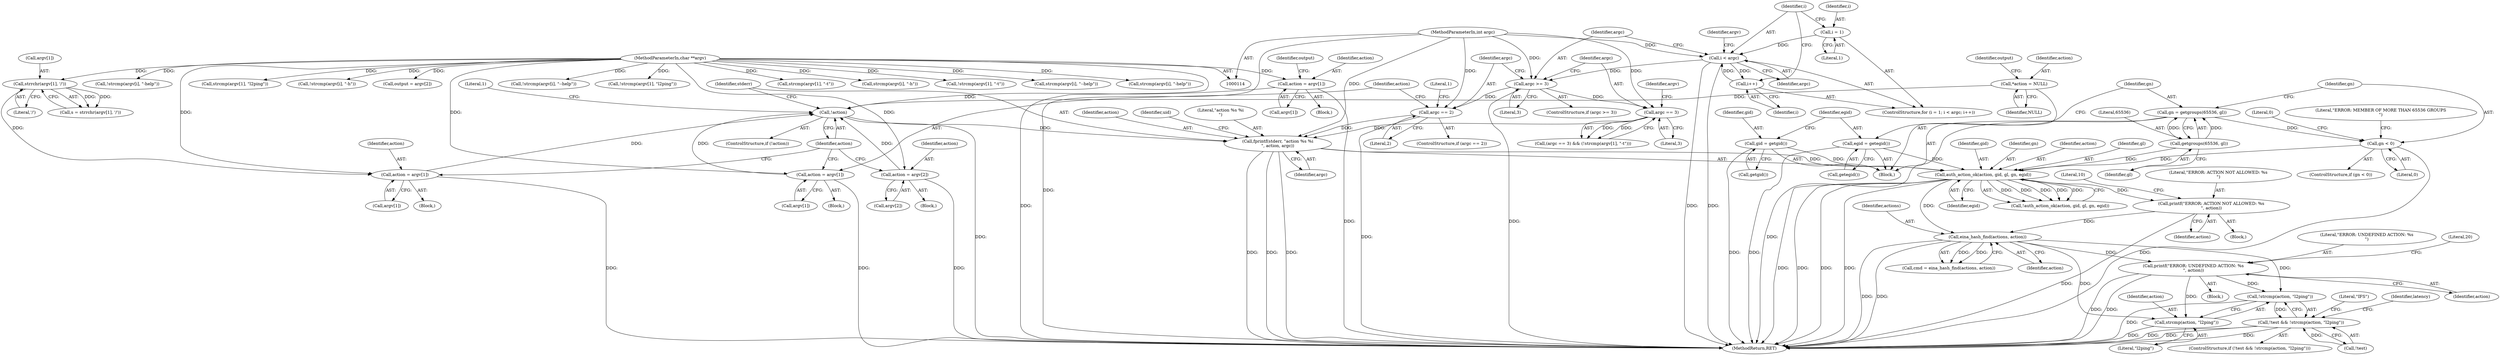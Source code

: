 digraph "0_enlightment_666df815cd86a50343859bce36c5cf968c5f38b0@pointer" {
"1000360" [label="(Call,printf(\"ERROR: UNDEFINED ACTION: %s\n\", action))"];
"1000353" [label="(Call,eina_hash_find(actions, action))"];
"1000346" [label="(Call,printf(\"ERROR: ACTION NOT ALLOWED: %s\n\", action))"];
"1000339" [label="(Call,auth_action_ok(action, gid, gl, gn, egid))"];
"1000288" [label="(Call,fprintf(stderr, \"action %s %i\n\", action, argc))"];
"1000284" [label="(Call,!action)"];
"1000125" [label="(Call,*action = NULL)"];
"1000274" [label="(Call,action = argv[1])"];
"1000116" [label="(MethodParameterIn,char **argv)"];
"1000263" [label="(Call,action = argv[1])"];
"1000226" [label="(Call,strrchr(argv[1], '/'))"];
"1000211" [label="(Call,action = argv[1])"];
"1000197" [label="(Call,action = argv[2])"];
"1000184" [label="(Call,argc == 3)"];
"1000178" [label="(Call,argc >= 3)"];
"1000145" [label="(Call,i < argc)"];
"1000148" [label="(Call,i++)"];
"1000142" [label="(Call,i = 1)"];
"1000115" [label="(MethodParameterIn,int argc)"];
"1000270" [label="(Call,argc == 2)"];
"1000296" [label="(Call,gid = getgid())"];
"1000304" [label="(Call,getgroups(65536, gl))"];
"1000308" [label="(Call,gn < 0)"];
"1000302" [label="(Call,gn = getgroups(65536, gl))"];
"1000299" [label="(Call,egid = getegid())"];
"1000369" [label="(Call,!strcmp(action, \"l2ping\"))"];
"1000366" [label="(Call,!test && !strcmp(action, \"l2ping\"))"];
"1000370" [label="(Call,strcmp(action, \"l2ping\"))"];
"1000354" [label="(Identifier,actions)"];
"1000296" [label="(Call,gid = getgid())"];
"1000180" [label="(Literal,3)"];
"1000272" [label="(Literal,2)"];
"1000142" [label="(Call,i = 1)"];
"1000282" [label="(Literal,1)"];
"1000153" [label="(Call,!strcmp(argv[i], \"-h\"))"];
"1000300" [label="(Identifier,egid)"];
"1000177" [label="(ControlStructure,if (argc >= 3))"];
"1000216" [label="(Call,output = argv[2])"];
"1000351" [label="(Call,cmd = eina_hash_find(actions, action))"];
"1000370" [label="(Call,strcmp(action, \"l2ping\"))"];
"1000198" [label="(Identifier,action)"];
"1000297" [label="(Identifier,gid)"];
"1000394" [label="(Literal,\"IFS\")"];
"1000340" [label="(Identifier,action)"];
"1000145" [label="(Call,i < argc)"];
"1000342" [label="(Identifier,gl)"];
"1000276" [label="(Call,argv[1])"];
"1000364" [label="(Literal,20)"];
"1000193" [label="(Block,)"];
"1000345" [label="(Block,)"];
"1000212" [label="(Identifier,action)"];
"1000217" [label="(Identifier,output)"];
"1000166" [label="(Call,!strcmp(argv[i], \"--help\"))"];
"1000302" [label="(Call,gn = getgroups(65536, gl))"];
"1000213" [label="(Call,argv[1])"];
"1000210" [label="(Block,)"];
"1000350" [label="(Literal,10)"];
"1000226" [label="(Call,strrchr(argv[1], '/'))"];
"1000344" [label="(Identifier,egid)"];
"1000141" [label="(ControlStructure,for (i = 1; i < argc; i++))"];
"1000183" [label="(Call,(argc == 3) && (!strcmp(argv[1], \"-t\")))"];
"1000156" [label="(Identifier,argv)"];
"1000265" [label="(Call,argv[1])"];
"1000346" [label="(Call,printf(\"ERROR: ACTION NOT ALLOWED: %s\n\", action))"];
"1000284" [label="(Call,!action)"];
"1000147" [label="(Identifier,argc)"];
"1000275" [label="(Identifier,action)"];
"1000185" [label="(Identifier,argc)"];
"1000222" [label="(Block,)"];
"1000274" [label="(Call,action = argv[1])"];
"1000366" [label="(Call,!test && !strcmp(action, \"l2ping\"))"];
"1000298" [label="(Call,getgid())"];
"1000305" [label="(Literal,65536)"];
"1000126" [label="(Identifier,action)"];
"1000199" [label="(Call,argv[2])"];
"1000341" [label="(Identifier,gid)"];
"1000263" [label="(Call,action = argv[1])"];
"1000730" [label="(MethodReturn,RET)"];
"1000303" [label="(Identifier,gn)"];
"1000116" [label="(MethodParameterIn,char **argv)"];
"1000204" [label="(Call,!strcmp(argv[1], \"l2ping\"))"];
"1000285" [label="(Identifier,action)"];
"1000269" [label="(ControlStructure,if (argc == 2))"];
"1000188" [label="(Call,strcmp(argv[1], \"-t\"))"];
"1000143" [label="(Identifier,i)"];
"1000365" [label="(ControlStructure,if (!test && !strcmp(action, \"l2ping\")))"];
"1000154" [label="(Call,strcmp(argv[i], \"-h\"))"];
"1000117" [label="(Block,)"];
"1000283" [label="(ControlStructure,if (!action))"];
"1000353" [label="(Call,eina_hash_find(actions, action))"];
"1000270" [label="(Call,argc == 2)"];
"1000308" [label="(Call,gn < 0)"];
"1000347" [label="(Literal,\"ERROR: ACTION NOT ALLOWED: %s\n\")"];
"1000310" [label="(Literal,0)"];
"1000309" [label="(Identifier,gn)"];
"1000287" [label="(Literal,1)"];
"1000211" [label="(Call,action = argv[1])"];
"1000339" [label="(Call,auth_action_ok(action, gid, gl, gn, egid))"];
"1000197" [label="(Call,action = argv[2])"];
"1000149" [label="(Identifier,i)"];
"1000367" [label="(Call,!test)"];
"1000371" [label="(Identifier,action)"];
"1000187" [label="(Call,!strcmp(argv[1], \"-t\"))"];
"1000304" [label="(Call,getgroups(65536, gl))"];
"1000167" [label="(Call,strcmp(argv[i], \"--help\"))"];
"1000360" [label="(Call,printf(\"ERROR: UNDEFINED ACTION: %s\n\", action))"];
"1000127" [label="(Identifier,NULL)"];
"1000307" [label="(ControlStructure,if (gn < 0))"];
"1000148" [label="(Call,i++)"];
"1000289" [label="(Identifier,stderr)"];
"1000146" [label="(Identifier,i)"];
"1000338" [label="(Call,!auth_action_ok(action, gid, gl, gn, egid))"];
"1000299" [label="(Call,egid = getegid())"];
"1000361" [label="(Literal,\"ERROR: UNDEFINED ACTION: %s\n\")"];
"1000291" [label="(Identifier,action)"];
"1000190" [label="(Identifier,argv)"];
"1000372" [label="(Literal,\"l2ping\")"];
"1000144" [label="(Literal,1)"];
"1000369" [label="(Call,!strcmp(action, \"l2ping\"))"];
"1000294" [label="(Identifier,uid)"];
"1000348" [label="(Identifier,action)"];
"1000115" [label="(MethodParameterIn,int argc)"];
"1000273" [label="(Block,)"];
"1000227" [label="(Call,argv[1])"];
"1000186" [label="(Literal,3)"];
"1000319" [label="(Literal,0)"];
"1000161" [label="(Call,strcmp(argv[i], \"-help\"))"];
"1000359" [label="(Block,)"];
"1000301" [label="(Call,getegid())"];
"1000160" [label="(Call,!strcmp(argv[i], \"-help\"))"];
"1000355" [label="(Identifier,action)"];
"1000377" [label="(Identifier,latency)"];
"1000131" [label="(Identifier,output)"];
"1000290" [label="(Literal,\"action %s %i\n\")"];
"1000230" [label="(Literal,'/')"];
"1000313" [label="(Literal,\"ERROR: MEMBER OF MORE THAN 65536 GROUPS\n\")"];
"1000184" [label="(Call,argc == 3)"];
"1000271" [label="(Identifier,argc)"];
"1000292" [label="(Identifier,argc)"];
"1000178" [label="(Call,argc >= 3)"];
"1000125" [label="(Call,*action = NULL)"];
"1000306" [label="(Identifier,gl)"];
"1000288" [label="(Call,fprintf(stderr, \"action %s %i\n\", action, argc))"];
"1000224" [label="(Call,s = strrchr(argv[1], '/'))"];
"1000264" [label="(Identifier,action)"];
"1000343" [label="(Identifier,gn)"];
"1000179" [label="(Identifier,argc)"];
"1000205" [label="(Call,strcmp(argv[1], \"l2ping\"))"];
"1000362" [label="(Identifier,action)"];
"1000360" -> "1000359"  [label="AST: "];
"1000360" -> "1000362"  [label="CFG: "];
"1000361" -> "1000360"  [label="AST: "];
"1000362" -> "1000360"  [label="AST: "];
"1000364" -> "1000360"  [label="CFG: "];
"1000360" -> "1000730"  [label="DDG: "];
"1000360" -> "1000730"  [label="DDG: "];
"1000353" -> "1000360"  [label="DDG: "];
"1000360" -> "1000369"  [label="DDG: "];
"1000360" -> "1000370"  [label="DDG: "];
"1000353" -> "1000351"  [label="AST: "];
"1000353" -> "1000355"  [label="CFG: "];
"1000354" -> "1000353"  [label="AST: "];
"1000355" -> "1000353"  [label="AST: "];
"1000351" -> "1000353"  [label="CFG: "];
"1000353" -> "1000730"  [label="DDG: "];
"1000353" -> "1000730"  [label="DDG: "];
"1000353" -> "1000351"  [label="DDG: "];
"1000353" -> "1000351"  [label="DDG: "];
"1000346" -> "1000353"  [label="DDG: "];
"1000339" -> "1000353"  [label="DDG: "];
"1000353" -> "1000369"  [label="DDG: "];
"1000353" -> "1000370"  [label="DDG: "];
"1000346" -> "1000345"  [label="AST: "];
"1000346" -> "1000348"  [label="CFG: "];
"1000347" -> "1000346"  [label="AST: "];
"1000348" -> "1000346"  [label="AST: "];
"1000350" -> "1000346"  [label="CFG: "];
"1000346" -> "1000730"  [label="DDG: "];
"1000339" -> "1000346"  [label="DDG: "];
"1000339" -> "1000338"  [label="AST: "];
"1000339" -> "1000344"  [label="CFG: "];
"1000340" -> "1000339"  [label="AST: "];
"1000341" -> "1000339"  [label="AST: "];
"1000342" -> "1000339"  [label="AST: "];
"1000343" -> "1000339"  [label="AST: "];
"1000344" -> "1000339"  [label="AST: "];
"1000338" -> "1000339"  [label="CFG: "];
"1000339" -> "1000730"  [label="DDG: "];
"1000339" -> "1000730"  [label="DDG: "];
"1000339" -> "1000730"  [label="DDG: "];
"1000339" -> "1000730"  [label="DDG: "];
"1000339" -> "1000338"  [label="DDG: "];
"1000339" -> "1000338"  [label="DDG: "];
"1000339" -> "1000338"  [label="DDG: "];
"1000339" -> "1000338"  [label="DDG: "];
"1000339" -> "1000338"  [label="DDG: "];
"1000288" -> "1000339"  [label="DDG: "];
"1000296" -> "1000339"  [label="DDG: "];
"1000304" -> "1000339"  [label="DDG: "];
"1000308" -> "1000339"  [label="DDG: "];
"1000299" -> "1000339"  [label="DDG: "];
"1000288" -> "1000117"  [label="AST: "];
"1000288" -> "1000292"  [label="CFG: "];
"1000289" -> "1000288"  [label="AST: "];
"1000290" -> "1000288"  [label="AST: "];
"1000291" -> "1000288"  [label="AST: "];
"1000292" -> "1000288"  [label="AST: "];
"1000294" -> "1000288"  [label="CFG: "];
"1000288" -> "1000730"  [label="DDG: "];
"1000288" -> "1000730"  [label="DDG: "];
"1000288" -> "1000730"  [label="DDG: "];
"1000284" -> "1000288"  [label="DDG: "];
"1000184" -> "1000288"  [label="DDG: "];
"1000270" -> "1000288"  [label="DDG: "];
"1000115" -> "1000288"  [label="DDG: "];
"1000284" -> "1000283"  [label="AST: "];
"1000284" -> "1000285"  [label="CFG: "];
"1000285" -> "1000284"  [label="AST: "];
"1000287" -> "1000284"  [label="CFG: "];
"1000289" -> "1000284"  [label="CFG: "];
"1000284" -> "1000730"  [label="DDG: "];
"1000125" -> "1000284"  [label="DDG: "];
"1000274" -> "1000284"  [label="DDG: "];
"1000263" -> "1000284"  [label="DDG: "];
"1000211" -> "1000284"  [label="DDG: "];
"1000197" -> "1000284"  [label="DDG: "];
"1000125" -> "1000117"  [label="AST: "];
"1000125" -> "1000127"  [label="CFG: "];
"1000126" -> "1000125"  [label="AST: "];
"1000127" -> "1000125"  [label="AST: "];
"1000131" -> "1000125"  [label="CFG: "];
"1000274" -> "1000273"  [label="AST: "];
"1000274" -> "1000276"  [label="CFG: "];
"1000275" -> "1000274"  [label="AST: "];
"1000276" -> "1000274"  [label="AST: "];
"1000285" -> "1000274"  [label="CFG: "];
"1000274" -> "1000730"  [label="DDG: "];
"1000116" -> "1000274"  [label="DDG: "];
"1000116" -> "1000114"  [label="AST: "];
"1000116" -> "1000730"  [label="DDG: "];
"1000116" -> "1000153"  [label="DDG: "];
"1000116" -> "1000154"  [label="DDG: "];
"1000116" -> "1000160"  [label="DDG: "];
"1000116" -> "1000161"  [label="DDG: "];
"1000116" -> "1000166"  [label="DDG: "];
"1000116" -> "1000167"  [label="DDG: "];
"1000116" -> "1000187"  [label="DDG: "];
"1000116" -> "1000188"  [label="DDG: "];
"1000116" -> "1000197"  [label="DDG: "];
"1000116" -> "1000204"  [label="DDG: "];
"1000116" -> "1000205"  [label="DDG: "];
"1000116" -> "1000211"  [label="DDG: "];
"1000116" -> "1000216"  [label="DDG: "];
"1000116" -> "1000226"  [label="DDG: "];
"1000116" -> "1000263"  [label="DDG: "];
"1000263" -> "1000222"  [label="AST: "];
"1000263" -> "1000265"  [label="CFG: "];
"1000264" -> "1000263"  [label="AST: "];
"1000265" -> "1000263"  [label="AST: "];
"1000285" -> "1000263"  [label="CFG: "];
"1000263" -> "1000730"  [label="DDG: "];
"1000226" -> "1000263"  [label="DDG: "];
"1000226" -> "1000224"  [label="AST: "];
"1000226" -> "1000230"  [label="CFG: "];
"1000227" -> "1000226"  [label="AST: "];
"1000230" -> "1000226"  [label="AST: "];
"1000224" -> "1000226"  [label="CFG: "];
"1000226" -> "1000224"  [label="DDG: "];
"1000226" -> "1000224"  [label="DDG: "];
"1000211" -> "1000210"  [label="AST: "];
"1000211" -> "1000213"  [label="CFG: "];
"1000212" -> "1000211"  [label="AST: "];
"1000213" -> "1000211"  [label="AST: "];
"1000217" -> "1000211"  [label="CFG: "];
"1000211" -> "1000730"  [label="DDG: "];
"1000197" -> "1000193"  [label="AST: "];
"1000197" -> "1000199"  [label="CFG: "];
"1000198" -> "1000197"  [label="AST: "];
"1000199" -> "1000197"  [label="AST: "];
"1000285" -> "1000197"  [label="CFG: "];
"1000197" -> "1000730"  [label="DDG: "];
"1000184" -> "1000183"  [label="AST: "];
"1000184" -> "1000186"  [label="CFG: "];
"1000185" -> "1000184"  [label="AST: "];
"1000186" -> "1000184"  [label="AST: "];
"1000190" -> "1000184"  [label="CFG: "];
"1000183" -> "1000184"  [label="CFG: "];
"1000184" -> "1000183"  [label="DDG: "];
"1000184" -> "1000183"  [label="DDG: "];
"1000178" -> "1000184"  [label="DDG: "];
"1000115" -> "1000184"  [label="DDG: "];
"1000178" -> "1000177"  [label="AST: "];
"1000178" -> "1000180"  [label="CFG: "];
"1000179" -> "1000178"  [label="AST: "];
"1000180" -> "1000178"  [label="AST: "];
"1000185" -> "1000178"  [label="CFG: "];
"1000271" -> "1000178"  [label="CFG: "];
"1000178" -> "1000730"  [label="DDG: "];
"1000145" -> "1000178"  [label="DDG: "];
"1000115" -> "1000178"  [label="DDG: "];
"1000178" -> "1000270"  [label="DDG: "];
"1000145" -> "1000141"  [label="AST: "];
"1000145" -> "1000147"  [label="CFG: "];
"1000146" -> "1000145"  [label="AST: "];
"1000147" -> "1000145"  [label="AST: "];
"1000156" -> "1000145"  [label="CFG: "];
"1000179" -> "1000145"  [label="CFG: "];
"1000145" -> "1000730"  [label="DDG: "];
"1000145" -> "1000730"  [label="DDG: "];
"1000148" -> "1000145"  [label="DDG: "];
"1000142" -> "1000145"  [label="DDG: "];
"1000115" -> "1000145"  [label="DDG: "];
"1000145" -> "1000148"  [label="DDG: "];
"1000148" -> "1000141"  [label="AST: "];
"1000148" -> "1000149"  [label="CFG: "];
"1000149" -> "1000148"  [label="AST: "];
"1000146" -> "1000148"  [label="CFG: "];
"1000142" -> "1000141"  [label="AST: "];
"1000142" -> "1000144"  [label="CFG: "];
"1000143" -> "1000142"  [label="AST: "];
"1000144" -> "1000142"  [label="AST: "];
"1000146" -> "1000142"  [label="CFG: "];
"1000115" -> "1000114"  [label="AST: "];
"1000115" -> "1000730"  [label="DDG: "];
"1000115" -> "1000270"  [label="DDG: "];
"1000270" -> "1000269"  [label="AST: "];
"1000270" -> "1000272"  [label="CFG: "];
"1000271" -> "1000270"  [label="AST: "];
"1000272" -> "1000270"  [label="AST: "];
"1000275" -> "1000270"  [label="CFG: "];
"1000282" -> "1000270"  [label="CFG: "];
"1000270" -> "1000730"  [label="DDG: "];
"1000296" -> "1000117"  [label="AST: "];
"1000296" -> "1000298"  [label="CFG: "];
"1000297" -> "1000296"  [label="AST: "];
"1000298" -> "1000296"  [label="AST: "];
"1000300" -> "1000296"  [label="CFG: "];
"1000296" -> "1000730"  [label="DDG: "];
"1000304" -> "1000302"  [label="AST: "];
"1000304" -> "1000306"  [label="CFG: "];
"1000305" -> "1000304"  [label="AST: "];
"1000306" -> "1000304"  [label="AST: "];
"1000302" -> "1000304"  [label="CFG: "];
"1000304" -> "1000302"  [label="DDG: "];
"1000304" -> "1000302"  [label="DDG: "];
"1000308" -> "1000307"  [label="AST: "];
"1000308" -> "1000310"  [label="CFG: "];
"1000309" -> "1000308"  [label="AST: "];
"1000310" -> "1000308"  [label="AST: "];
"1000313" -> "1000308"  [label="CFG: "];
"1000319" -> "1000308"  [label="CFG: "];
"1000308" -> "1000730"  [label="DDG: "];
"1000302" -> "1000308"  [label="DDG: "];
"1000302" -> "1000117"  [label="AST: "];
"1000303" -> "1000302"  [label="AST: "];
"1000309" -> "1000302"  [label="CFG: "];
"1000302" -> "1000730"  [label="DDG: "];
"1000299" -> "1000117"  [label="AST: "];
"1000299" -> "1000301"  [label="CFG: "];
"1000300" -> "1000299"  [label="AST: "];
"1000301" -> "1000299"  [label="AST: "];
"1000303" -> "1000299"  [label="CFG: "];
"1000299" -> "1000730"  [label="DDG: "];
"1000369" -> "1000366"  [label="AST: "];
"1000369" -> "1000370"  [label="CFG: "];
"1000370" -> "1000369"  [label="AST: "];
"1000366" -> "1000369"  [label="CFG: "];
"1000369" -> "1000730"  [label="DDG: "];
"1000369" -> "1000366"  [label="DDG: "];
"1000366" -> "1000365"  [label="AST: "];
"1000366" -> "1000367"  [label="CFG: "];
"1000367" -> "1000366"  [label="AST: "];
"1000377" -> "1000366"  [label="CFG: "];
"1000394" -> "1000366"  [label="CFG: "];
"1000366" -> "1000730"  [label="DDG: "];
"1000366" -> "1000730"  [label="DDG: "];
"1000366" -> "1000730"  [label="DDG: "];
"1000367" -> "1000366"  [label="DDG: "];
"1000370" -> "1000372"  [label="CFG: "];
"1000371" -> "1000370"  [label="AST: "];
"1000372" -> "1000370"  [label="AST: "];
"1000370" -> "1000730"  [label="DDG: "];
}
